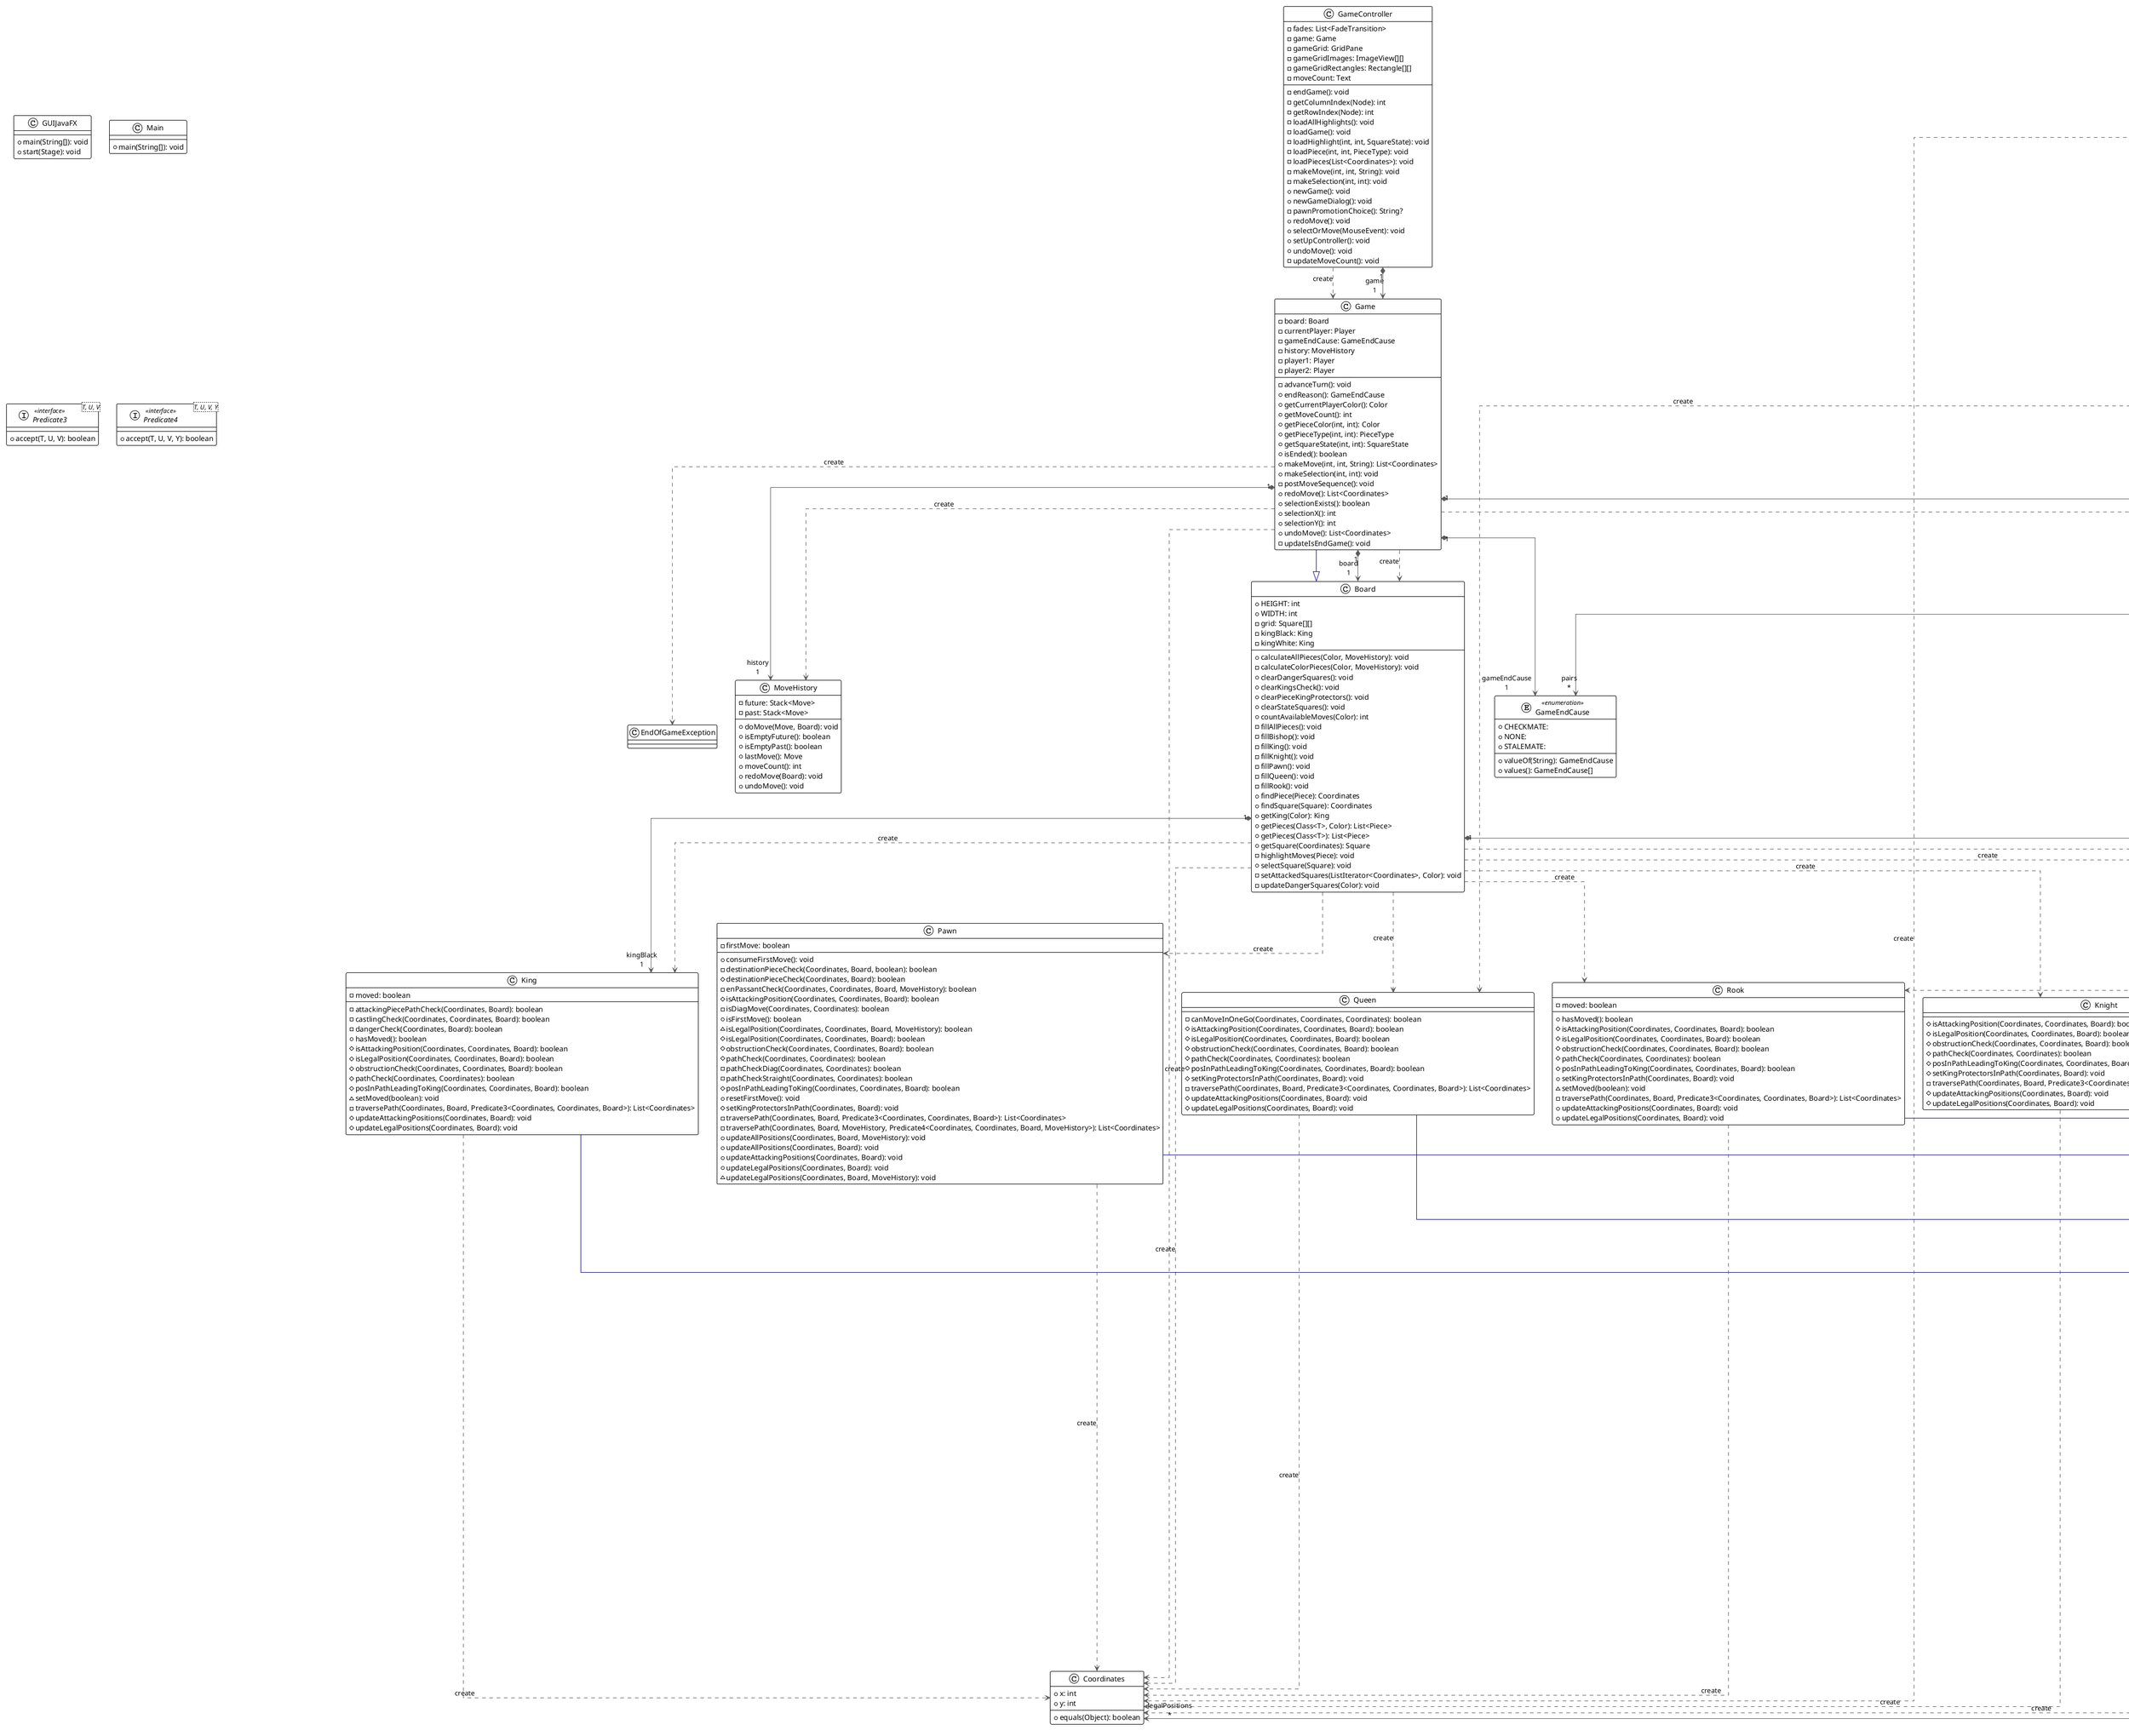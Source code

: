 @startuml

!theme plain
top to bottom direction
skinparam linetype ortho

class Bishop {
  # isAttackingPosition(Coordinates, Coordinates, Board): boolean
  # isLegalPosition(Coordinates, Coordinates, Board): boolean
  # obstructionCheck(Coordinates, Coordinates, Board): boolean
  # pathCheck(Coordinates, Coordinates): boolean
  # posInPathLeadingToKing(Coordinates, Coordinates, Board): boolean
  # setKingProtectorsInPath(Coordinates, Board): void
  - traversePath(Coordinates, Board, Predicate3<Coordinates, Coordinates, Board>): List<Coordinates>
  # updateAttackingPositions(Coordinates, Board): void
  # updateLegalPositions(Coordinates, Board): void
}
class Board {
  + HEIGHT: int
  + WIDTH: int
  - grid: Square[][]
  - kingBlack: King
  - kingWhite: King
  + calculateAllPieces(Color, MoveHistory): void
  - calculateColorPieces(Color, MoveHistory): void
  + clearDangerSquares(): void
  + clearKingsCheck(): void
  + clearPieceKingProtectors(): void
  + clearStateSquares(): void
  + countAvailableMoves(Color): int
  - fillAllPieces(): void
  - fillBishop(): void
  - fillKing(): void
  - fillKnight(): void
  - fillPawn(): void
  - fillQueen(): void
  - fillRook(): void
  + findPiece(Piece): Coordinates
  + findSquare(Square): Coordinates
  + getKing(Color): King
  + getPieces(Class<T>, Color): List<Piece>
  + getPieces(Class<T>): List<Piece>
  + getSquare(Coordinates): Square
  - highlightMoves(Piece): void
  + selectSquare(Square): void
  - setAttackedSquares(ListIterator<Coordinates>, Color): void
  - updateDangerSquares(Color): void
}
class CastlingMove {
  + destinationKing: Square
  + destinationRook: Square
  + sourceKing: Square
  + sourceRook: Square
  + concernedCoords(Board): List<Coordinates>
  # doMove(Board): void
  # getOriginPiece(): Piece
  # undoMove(): void
}
enum Color << enumeration >> {
  + BLACK: 
  + WHITE: 
  + valueOf(String): Color
  + values(): Color[]
}
class ColorPalette {
  + BLACK: Color
  + BLUE: Color
  + GREEN: Color
  + RED: Color
  + WHITE: Color
  - pairs: Map<SquareState, Color>
  + getColor(SquareState): Color
  + getOpacity(SquareState): double
}
class Constants
class Coordinates {
  + x: int
  + y: int
  + equals(Object): boolean
}
class EnPassantMove {
  + destination: Square
  + source: Square
  + takenPiece: Piece
  + victim: Square
  + concernedCoords(Board): List<Coordinates>
  # doMove(Board): void
  # getOriginPiece(): Piece
  # undoMove(): void
}
class EndGameExplanations {
  - pairs: Map<GameEndCause, String>
  + getExplanation(GameEndCause): String
}
class EndOfGameException
class GUIJavaFX {
  + main(String[]): void
  + start(Stage): void
}
class Game {
  - board: Board
  - currentPlayer: Player
  - gameEndCause: GameEndCause
  - history: MoveHistory
  - player1: Player
  - player2: Player
  - advanceTurn(): void
  + endReason(): GameEndCause
  + getCurrentPlayerColor(): Color
  + getMoveCount(): int
  + getPieceColor(int, int): Color
  + getPieceType(int, int): PieceType
  + getSquareState(int, int): SquareState
  + isEnded(): boolean
  + makeMove(int, int, String): List<Coordinates>
  + makeSelection(int, int): void
  - postMoveSequence(): void
  + redoMove(): List<Coordinates>
  + selectionExists(): boolean
  + selectionX(): int
  + selectionY(): int
  + undoMove(): List<Coordinates>
  - updateIsEndGame(): void
}
class GameController {
  - fades: List<FadeTransition>
  - game: Game
  - gameGrid: GridPane
  - gameGridImages: ImageView[][]
  - gameGridRectangles: Rectangle[][]
  - moveCount: Text
  - endGame(): void
  - getColumnIndex(Node): int
  - getRowIndex(Node): int
  - loadAllHighlights(): void
  - loadGame(): void
  - loadHighlight(int, int, SquareState): void
  - loadPiece(int, int, PieceType): void
  - loadPieces(List<Coordinates>): void
  - makeMove(int, int, String): void
  - makeSelection(int, int): void
  + newGame(): void
  + newGameDialog(): void
  - pawnPromotionChoice(): String?
  + redoMove(): void
  + selectOrMove(MouseEvent): void
  + setUpController(): void
  + undoMove(): void
  - updateMoveCount(): void
}
enum GameEndCause << enumeration >> {
  + CHECKMATE: 
  + NONE: 
  + STALEMATE: 
  + valueOf(String): GameEndCause
  + values(): GameEndCause[]
}
class IllegalMoveException
class King {
  - moved: boolean
  - attackingPiecePathCheck(Coordinates, Board): boolean
  - castlingCheck(Coordinates, Coordinates, Board): boolean
  - dangerCheck(Coordinates, Board): boolean
  + hasMoved(): boolean
  # isAttackingPosition(Coordinates, Coordinates, Board): boolean
  # isLegalPosition(Coordinates, Coordinates, Board): boolean
  # obstructionCheck(Coordinates, Coordinates, Board): boolean
  # pathCheck(Coordinates, Coordinates): boolean
  # posInPathLeadingToKing(Coordinates, Coordinates, Board): boolean
  ~ setMoved(boolean): void
  - traversePath(Coordinates, Board, Predicate3<Coordinates, Coordinates, Board>): List<Coordinates>
  # updateAttackingPositions(Coordinates, Board): void
  # updateLegalPositions(Coordinates, Board): void
}
class Knight {
  # isAttackingPosition(Coordinates, Coordinates, Board): boolean
  # isLegalPosition(Coordinates, Coordinates, Board): boolean
  # obstructionCheck(Coordinates, Coordinates, Board): boolean
  # pathCheck(Coordinates, Coordinates): boolean
  # posInPathLeadingToKing(Coordinates, Coordinates, Board): boolean
  # setKingProtectorsInPath(Coordinates, Board): void
  - traversePath(Coordinates, Board, Predicate3<Coordinates, Coordinates, Board>): List<Coordinates>
  # updateAttackingPositions(Coordinates, Board): void
  # updateLegalPositions(Coordinates, Board): void
}
interface Leaper << interface >>
class Main {
  + main(String[]): void
}
class Move {
  - executed: boolean
  + player: Player
  + concernedCoords(Board): List<Coordinates>
  # doMove(Board): void
  # getOriginPiece(): Piece
  + isExecuted(): boolean
  # setExecuted(boolean): void
  # undoMove(): void
}
class MoveFactory {
  + create(Player, Square, Square, Board, String): Move
  - getCastlingMoveRookSource(Coordinates, Coordinates, Board): Square?
  - getEnPassantVictim(Coordinates, Coordinates, Board): Square
}
class MoveHistory {
  - future: Stack<Move>
  - past: Stack<Move>
  + doMove(Move, Board): void
  + isEmptyFuture(): boolean
  + isEmptyPast(): boolean
  + lastMove(): Move
  + moveCount(): int
  + redoMove(Board): void
  + undoMove(): void
}
class Pawn {
  - firstMove: boolean
  + consumeFirstMove(): void
  - destinationPieceCheck(Coordinates, Board, boolean): boolean
  # destinationPieceCheck(Coordinates, Board): boolean
  - enPassantCheck(Coordinates, Coordinates, Board, MoveHistory): boolean
  # isAttackingPosition(Coordinates, Coordinates, Board): boolean
  - isDiagMove(Coordinates, Coordinates): boolean
  + isFirstMove(): boolean
  ~ isLegalPosition(Coordinates, Coordinates, Board, MoveHistory): boolean
  # isLegalPosition(Coordinates, Coordinates, Board): boolean
  # obstructionCheck(Coordinates, Coordinates, Board): boolean
  # pathCheck(Coordinates, Coordinates): boolean
  - pathCheckDiag(Coordinates, Coordinates): boolean
  - pathCheckStraight(Coordinates, Coordinates): boolean
  # posInPathLeadingToKing(Coordinates, Coordinates, Board): boolean
  + resetFirstMove(): void
  # setKingProtectorsInPath(Coordinates, Board): void
  - traversePath(Coordinates, Board, Predicate3<Coordinates, Coordinates, Board>): List<Coordinates>
  - traversePath(Coordinates, Board, MoveHistory, Predicate4<Coordinates, Coordinates, Board, MoveHistory>): List<Coordinates>
  + updateAllPositions(Coordinates, Board, MoveHistory): void
  + updateAllPositions(Coordinates, Board): void
  + updateAttackingPositions(Coordinates, Board): void
  + updateLegalPositions(Coordinates, Board): void
  ~ updateLegalPositions(Coordinates, Board, MoveHistory): void
}
class PawnPromotionException
class PawnPromotionMove {
  + destination: Square
  + newSelf: Piece
  + oldSelf: Piece
  + source: Square
  + takenPiece: Piece
  + concernedCoords(Board): List<Coordinates>
  # doMove(Board): void
  # getOriginPiece(): Piece
  # undoMove(): void
}
class Piece {
  # attackingPositions: List<Coordinates>
  - color: Color
  # legalPositions: List<Coordinates>
  - royalProtector: boolean
  - royalProtectorCausingPiece: RegularPiece
  # clearKingProtectorCausingPiece(): void
  # coordinateCheck(Coordinates): boolean
  # destinationPieceCheck(Coordinates, Board): boolean
  + getAttackingPositions(): ListIterator<Coordinates>
  + getColor(): Color
  + getLegalPositions(): ListIterator<Coordinates>
  + getRoyalProtectorCausingPiece(): Piece
  # isAttackingPosition(Coordinates, Coordinates, Board): boolean
  # isLegalPosition(Coordinates, Coordinates, Board): boolean
  + isRoyalProtector(): boolean
  + legalPositionsContains(Coordinates): boolean
  + legalPositionsCount(): int
  # obstructionCheck(Coordinates, Coordinates, Board): boolean
  # pathCheck(Coordinates, Coordinates): boolean
  # posInPathLeadingToKing(Coordinates, Coordinates, Board): boolean
  # setRoyalProtector(boolean): void
  # setRoyalProtectorCausingPiece(RegularPiece): void
  + updateAllPositions(Coordinates, Board): void
  # updateAttackingPositions(Coordinates, Board): void
  # updateLegalPositions(Coordinates, Board): void
}
enum PieceType << enumeration >> {
  + BLACK_BISHOP: 
  + BLACK_KING: 
  + BLACK_KNIGHT: 
  + BLACK_PAWN: 
  + BLACK_QUEEN: 
  + BLACK_ROOK: 
  + NONE: 
  + WHITE_BISHOP: 
  + WHITE_KING: 
  + WHITE_KNIGHT: 
  + WHITE_PAWN: 
  + WHITE_QUEEN: 
  + WHITE_ROOK: 
  + valueOf(String): PieceType
  + values(): PieceType[]
}
class Player {
  - color: Color
  - selection: Square
  # clearSelection(): void
  + getColor(): Color
  + getSelection(): Square
  + makeMove(Square, MoveHistory, Board, String): void
  + makeSelection(Square, Board): void
  - setSelection(Square): void
}
interface Predicate3<T, U, V> << interface >> {
  + accept(T, U, V): boolean
}
interface Predicate4<T, U, V, Y> << interface >> {
  + accept(T, U, V, Y): boolean
}
class Queen {
  - canMoveInOneGo(Coordinates, Coordinates, Coordinates): boolean
  # isAttackingPosition(Coordinates, Coordinates, Board): boolean
  # isLegalPosition(Coordinates, Coordinates, Board): boolean
  # obstructionCheck(Coordinates, Coordinates, Board): boolean
  # pathCheck(Coordinates, Coordinates): boolean
  # posInPathLeadingToKing(Coordinates, Coordinates, Board): boolean
  # setKingProtectorsInPath(Coordinates, Board): void
  - traversePath(Coordinates, Board, Predicate3<Coordinates, Coordinates, Board>): List<Coordinates>
  # updateAttackingPositions(Coordinates, Board): void
  # updateLegalPositions(Coordinates, Board): void
}
class RegularMove {
  + destination: Square
  + source: Square
  + takenPiece: Piece
  + concernedCoords(Board): List<Coordinates>
  # doMove(Board): void
  ~ getDestination(): Square
  # getOriginPiece(): Piece
  ~ getSource(): Square
  ~ undoMove(Stack<Move>): void
  # undoMove(): void
}
class RegularPiece {
  # setKingProtectorsInPath(Coordinates, Board): void
  # setOppositeKingToCheck(Board): void
}
interface Rider << interface >>
class Rook {
  - moved: boolean
  + hasMoved(): boolean
  # isAttackingPosition(Coordinates, Coordinates, Board): boolean
  # isLegalPosition(Coordinates, Coordinates, Board): boolean
  # obstructionCheck(Coordinates, Coordinates, Board): boolean
  # pathCheck(Coordinates, Coordinates): boolean
  # posInPathLeadingToKing(Coordinates, Coordinates, Board): boolean
  + setKingProtectorsInPath(Coordinates, Board): void
  ~ setMoved(boolean): void
  - traversePath(Coordinates, Board, Predicate3<Coordinates, Coordinates, Board>): List<Coordinates>
  + updateAttackingPositions(Coordinates, Board): void
  + updateLegalPositions(Coordinates, Board): void
}
class RoyalPiece {
  - attackingPieces: List<Piece>
  - inCheck: boolean
  # addAttackingPiece(Piece): void
  # clearAttackingPieces(): void
  + getAttackingPieces(): ListIterator<Piece>
  + isInCheck(): boolean
  # setInCheck(boolean): void
}
class SpriteMap {
  - pairs: Map<PieceType, String>
  - spriteDir: String
  + getSprite(PieceType): String
}
class Square {
  - danger: SquareDanger
  - piece: Piece
  - state: SquareState
  + getDanger(): SquareDanger
  + getPiece(): Piece
  + getState(): SquareState
  + setDanger(SquareDanger): void
  + setPiece(Piece): void
  + setState(SquareState): void
}
enum SquareDanger << enumeration >> {
  + BLACK_ATTACKING: 
  + BOTH_ATTACKING: 
  + PEACEFUL: 
  + WHITE_ATTACKING: 
  + valueOf(String): SquareDanger
  + values(): SquareDanger[]
}
enum SquareState << enumeration >> {
  + HIGHLIGHTED: 
  + NORMAL: 
  + SELECTED: 
  + valueOf(String): SquareState
  + values(): SquareState[]
}

Bishop                  -[#595959,dashed]->  Coordinates            : "«create»"
Bishop                  -[#000082,plain]-^  RegularPiece           
Board                   -[#595959,dashed]->  Bishop                 : "«create»"
Board                   -[#595959,dashed]->  Coordinates            : "«create»"
Board                  "1" *-[#595959,plain]-> "kingBlack\n1" King                   
Board                   -[#595959,dashed]->  King                   : "«create»"
Board                   -[#595959,dashed]->  Knight                 : "«create»"
Board                   -[#595959,dashed]->  Pawn                   : "«create»"
Board                   -[#595959,dashed]->  Queen                  : "«create»"
Board                   -[#595959,dashed]->  Rook                   : "«create»"
Board                  "1" *-[#595959,plain]-> "grid\n*" Square                 
Board                   -[#595959,dashed]->  Square                 : "«create»"
CastlingMove            -[#595959,dashed]->  IllegalMoveException   : "«create»"
CastlingMove            -[#000082,plain]-^  Move                   
CastlingMove           "1" *-[#595959,plain]-> "sourceKing\n1" Square                 
ColorPalette            +-[#820000,plain]-  Constants              
ColorPalette           "1" *-[#595959,plain]-> "pairs\n*" SquareState            
EnPassantMove           -[#595959,dashed]->  IllegalMoveException   : "«create»"
EnPassantMove           -[#000082,plain]-^  Move                   
EnPassantMove          "1" *-[#595959,plain]-> "takenPiece\n1" Piece                  
EnPassantMove          "1" *-[#595959,plain]-> "source\n1" Square                 
EndGameExplanations     +-[#820000,plain]-  Constants              
EndGameExplanations    "1" *-[#595959,plain]-> "pairs\n*" GameEndCause           
Game                    -[#000082,plain]-^  Board                  
Game                   "1" *-[#595959,plain]-> "board\n1" Board                  
Game                    -[#595959,dashed]->  Board                  : "«create»"
Game                    -[#595959,dashed]->  Coordinates            : "«create»"
Game                    -[#595959,dashed]->  EndOfGameException     : "«create»"
Game                   "1" *-[#595959,plain]-> "gameEndCause\n1" GameEndCause           
Game                   "1" *-[#595959,plain]-> "history\n1" MoveHistory            
Game                    -[#595959,dashed]->  MoveHistory            : "«create»"
Game                   "1" *-[#595959,plain]-> "player1\n1" Player                 
Game                    -[#595959,dashed]->  Player                 : "«create»"
GameController          -[#595959,dashed]->  Game                   : "«create»"
GameController         "1" *-[#595959,plain]-> "game\n1" Game                   
King                    -[#595959,dashed]->  Coordinates            : "«create»"
King                    -[#000082,plain]-^  RoyalPiece             
Knight                  -[#595959,dashed]->  Coordinates            : "«create»"
Knight                  -[#000082,plain]-^  RegularPiece           
Move                   "1" *-[#595959,plain]-> "player\n1" Player                 
MoveFactory             -[#595959,dashed]->  CastlingMove           : "«create»"
MoveFactory             -[#595959,dashed]->  Coordinates            : "«create»"
MoveFactory             -[#595959,dashed]->  EnPassantMove          : "«create»"
MoveFactory             -[#595959,dashed]->  PawnPromotionMove      : "«create»"
MoveFactory             -[#595959,dashed]->  RegularMove            : "«create»"
Pawn                    -[#595959,dashed]->  Coordinates            : "«create»"
Pawn                    -[#000082,plain]-^  RegularPiece           
PawnPromotionMove       -[#595959,dashed]->  Bishop                 : "«create»"
PawnPromotionMove       -[#595959,dashed]->  IllegalMoveException   : "«create»"
PawnPromotionMove       -[#595959,dashed]->  Knight                 : "«create»"
PawnPromotionMove       -[#000082,plain]-^  Move                   
PawnPromotionMove       -[#595959,dashed]->  PawnPromotionException : "«create»"
PawnPromotionMove      "1" *-[#595959,plain]-> "oldSelf\n1" Piece                  
PawnPromotionMove       -[#595959,dashed]->  Queen                  : "«create»"
PawnPromotionMove       -[#595959,dashed]->  Rook                   : "«create»"
PawnPromotionMove      "1" *-[#595959,plain]-> "source\n1" Square                 
Piece                  "1" *-[#595959,plain]-> "color\n1" Color                  
Piece                  "1" *-[#595959,plain]-> "legalPositions\n*" Coordinates            
Piece                  "1" *-[#595959,plain]-> "royalProtectorCausingPiece\n1" RegularPiece           
Player                 "1" *-[#595959,plain]-> "color\n1" Color                  
Player                 "1" *-[#595959,plain]-> "selection\n1" Square                 
Queen                   -[#595959,dashed]->  Coordinates            : "«create»"
Queen                   -[#000082,plain]-^  RegularPiece           
RegularMove             -[#595959,dashed]->  IllegalMoveException   : "«create»"
RegularMove             -[#000082,plain]-^  Move                   
RegularMove            "1" *-[#595959,plain]-> "takenPiece\n1" Piece                  
RegularMove            "1" *-[#595959,plain]-> "source\n1" Square                 
RegularPiece            -[#000082,plain]-^  Piece                  
Rider                   -[#008200,plain]-^  Leaper                 
Rook                    -[#595959,dashed]->  Coordinates            : "«create»"
Rook                    -[#000082,plain]-^  RegularPiece           
RoyalPiece              -[#000082,plain]-^  Piece                  
RoyalPiece             "1" *-[#595959,plain]-> "attackingPieces\n*" Piece                  
SpriteMap               +-[#820000,plain]-  Constants              
SpriteMap              "1" *-[#595959,plain]-> "pairs\n*" PieceType              
Square                 "1" *-[#595959,plain]-> "piece\n1" Piece                  
Square                 "1" *-[#595959,plain]-> "danger\n1" SquareDanger           
Square                 "1" *-[#595959,plain]-> "state\n1" SquareState            
@enduml
